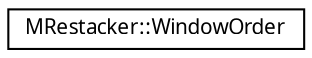 digraph G
{
  edge [fontname="FreeSans.ttf",fontsize="10",labelfontname="FreeSans.ttf",labelfontsize="10"];
  node [fontname="FreeSans.ttf",fontsize="10",shape=record];
  rankdir=LR;
  Node1 [label="MRestacker::WindowOrder",height=0.2,width=0.4,color="black", fillcolor="white", style="filled",URL="$struct_m_restacker_1_1_window_order.html"];
}
